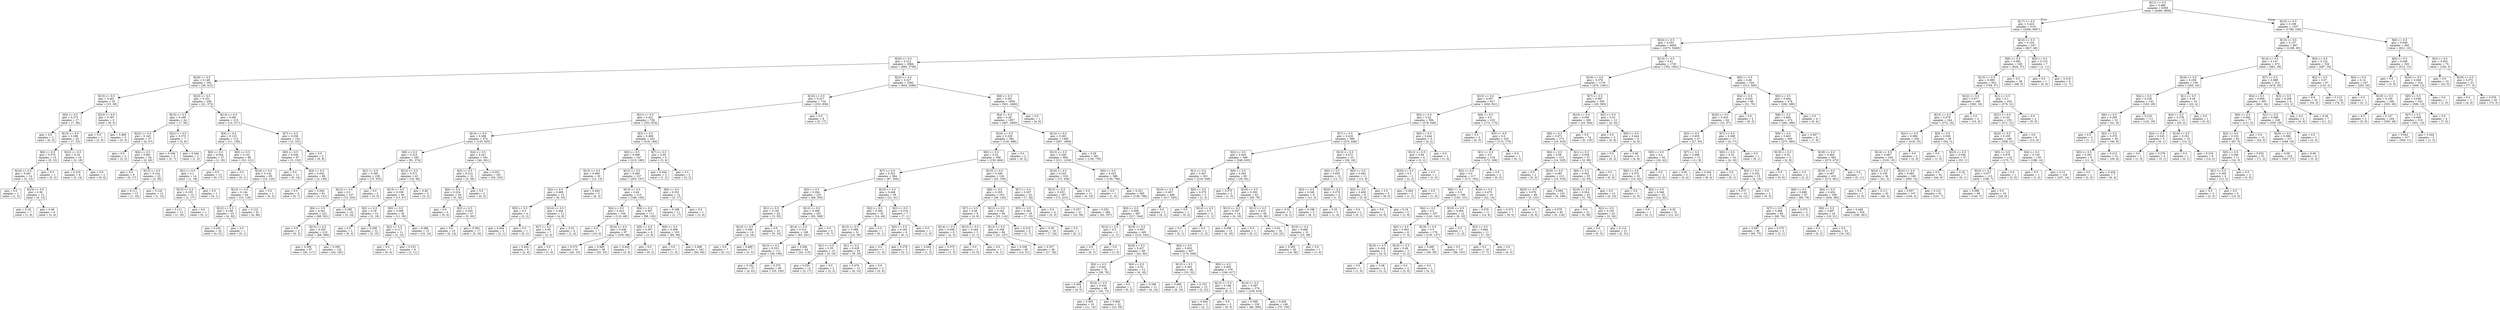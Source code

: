 digraph Tree {
node [shape=box] ;
0 [label="X[11] <= 0.5\ngini = 0.489\nsamples = 6358\nvalue = [4289, 5806]"] ;
1 [label="X[17] <= 0.5\ngini = 0.424\nsamples = 5151\nvalue = [2500, 5697]"] ;
0 -> 1 [labeldistance=2.5, labelangle=45, headlabel="True"] ;
2 [label="X[24] <= 0.5\ngini = 0.353\nsamples = 4604\nvalue = [1673, 5649]"] ;
1 -> 2 ;
3 [label="X[20] <= 0.5\ngini = 0.312\nsamples = 2884\nvalue = [890, 3708]"] ;
2 -> 3 ;
4 [label="X[18] <= 0.5\ngini = 0.148\nsamples = 292\nvalue = [36, 412]"] ;
3 -> 4 ;
5 [label="X[15] <= 0.5\ngini = 0.401\nsamples = 33\nvalue = [15, 39]"] ;
4 -> 5 ;
6 [label="X[0] <= 0.5\ngini = 0.273\nsamples = 27\nvalue = [7, 36]"] ;
5 -> 6 ;
7 [label="gini = 0.0\nsamples = 2\nvalue = [0, 3]"] ;
6 -> 7 ;
8 [label="X[13] <= 0.5\ngini = 0.289\nsamples = 25\nvalue = [7, 33]"] ;
6 -> 8 ;
9 [label="X[6] <= 0.5\ngini = 0.375\nsamples = 15\nvalue = [5, 15]"] ;
8 -> 9 ;
10 [label="X[14] <= 0.5\ngini = 0.401\nsamples = 14\nvalue = [5, 13]"] ;
9 -> 10 ;
11 [label="gini = 0.0\nsamples = 1\nvalue = [1, 0]"] ;
10 -> 11 ;
12 [label="X[23] <= 0.5\ngini = 0.36\nsamples = 13\nvalue = [4, 13]"] ;
10 -> 12 ;
13 [label="gini = 0.18\nsamples = 7\nvalue = [1, 9]"] ;
12 -> 13 ;
14 [label="gini = 0.49\nsamples = 6\nvalue = [3, 4]"] ;
12 -> 14 ;
15 [label="gini = 0.0\nsamples = 1\nvalue = [0, 2]"] ;
9 -> 15 ;
16 [label="X[22] <= 0.5\ngini = 0.18\nsamples = 10\nvalue = [2, 18]"] ;
8 -> 16 ;
17 [label="gini = 0.219\nsamples = 8\nvalue = [2, 14]"] ;
16 -> 17 ;
18 [label="gini = 0.0\nsamples = 2\nvalue = [0, 4]"] ;
16 -> 18 ;
19 [label="X[23] <= 0.5\ngini = 0.397\nsamples = 6\nvalue = [8, 3]"] ;
5 -> 19 ;
20 [label="gini = 0.0\nsamples = 1\nvalue = [3, 0]"] ;
19 -> 20 ;
21 [label="gini = 0.469\nsamples = 5\nvalue = [5, 3]"] ;
19 -> 21 ;
22 [label="X[23] <= 0.5\ngini = 0.101\nsamples = 259\nvalue = [21, 373]"] ;
4 -> 22 ;
23 [label="X[15] <= 0.5\ngini = 0.198\nsamples = 44\nvalue = [7, 56]"] ;
22 -> 23 ;
24 [label="X[22] <= 0.5\ngini = 0.145\nsamples = 37\nvalue = [4, 47]"] ;
23 -> 24 ;
25 [label="gini = 0.5\nsamples = 3\nvalue = [2, 2]"] ;
24 -> 25 ;
26 [label="X[4] <= 0.5\ngini = 0.081\nsamples = 34\nvalue = [2, 45]"] ;
24 -> 26 ;
27 [label="gini = 0.0\nsamples = 9\nvalue = [0, 17]"] ;
26 -> 27 ;
28 [label="X[13] <= 0.5\ngini = 0.124\nsamples = 25\nvalue = [2, 28]"] ;
26 -> 28 ;
29 [label="gini = 0.111\nsamples = 13\nvalue = [1, 16]"] ;
28 -> 29 ;
30 [label="gini = 0.142\nsamples = 12\nvalue = [1, 12]"] ;
28 -> 30 ;
31 [label="X[21] <= 0.5\ngini = 0.375\nsamples = 7\nvalue = [3, 9]"] ;
23 -> 31 ;
32 [label="gini = 0.346\nsamples = 5\nvalue = [2, 7]"] ;
31 -> 32 ;
33 [label="gini = 0.444\nsamples = 2\nvalue = [1, 2]"] ;
31 -> 33 ;
34 [label="X[14] <= 0.5\ngini = 0.081\nsamples = 215\nvalue = [14, 317]"] ;
22 -> 34 ;
35 [label="X[4] <= 0.5\ngini = 0.123\nsamples = 113\nvalue = [11, 156]"] ;
34 -> 35 ;
36 [label="X[0] <= 0.5\ngini = 0.054\nsamples = 27\nvalue = [1, 35]"] ;
35 -> 36 ;
37 [label="X[1] <= 0.5\ngini = 0.1\nsamples = 14\nvalue = [1, 18]"] ;
36 -> 37 ;
38 [label="X[15] <= 0.5\ngini = 0.105\nsamples = 13\nvalue = [1, 17]"] ;
37 -> 38 ;
39 [label="gini = 0.111\nsamples = 12\nvalue = [1, 16]"] ;
38 -> 39 ;
40 [label="gini = 0.0\nsamples = 1\nvalue = [0, 1]"] ;
38 -> 40 ;
41 [label="gini = 0.0\nsamples = 1\nvalue = [0, 1]"] ;
37 -> 41 ;
42 [label="gini = 0.0\nsamples = 13\nvalue = [0, 17]"] ;
36 -> 42 ;
43 [label="X[0] <= 0.5\ngini = 0.141\nsamples = 86\nvalue = [10, 121]"] ;
35 -> 43 ;
44 [label="gini = 0.0\nsamples = 1\nvalue = [0, 1]"] ;
43 -> 44 ;
45 [label="X[16] <= 0.5\ngini = 0.142\nsamples = 85\nvalue = [10, 120]"] ;
43 -> 45 ;
46 [label="X[13] <= 0.5\ngini = 0.144\nsamples = 84\nvalue = [10, 118]"] ;
45 -> 46 ;
47 [label="X[12] <= 0.5\ngini = 0.198\nsamples = 23\nvalue = [4, 32]"] ;
46 -> 47 ;
48 [label="gini = 0.202\nsamples = 22\nvalue = [4, 31]"] ;
47 -> 48 ;
49 [label="gini = 0.0\nsamples = 1\nvalue = [0, 1]"] ;
47 -> 49 ;
50 [label="gini = 0.122\nsamples = 61\nvalue = [6, 86]"] ;
46 -> 50 ;
51 [label="gini = 0.0\nsamples = 1\nvalue = [0, 2]"] ;
45 -> 51 ;
52 [label="X[7] <= 0.5\ngini = 0.036\nsamples = 102\nvalue = [3, 161]"] ;
34 -> 52 ;
53 [label="X[0] <= 0.5\ngini = 0.038\nsamples = 97\nvalue = [3, 152]"] ;
52 -> 53 ;
54 [label="gini = 0.0\nsamples = 11\nvalue = [0, 14]"] ;
53 -> 54 ;
55 [label="X[4] <= 0.5\ngini = 0.042\nsamples = 86\nvalue = [3, 138]"] ;
53 -> 55 ;
56 [label="gini = 0.0\nsamples = 5\nvalue = [0, 7]"] ;
55 -> 56 ;
57 [label="gini = 0.044\nsamples = 81\nvalue = [3, 131]"] ;
55 -> 57 ;
58 [label="gini = 0.0\nsamples = 5\nvalue = [0, 9]"] ;
52 -> 58 ;
59 [label="X[23] <= 0.5\ngini = 0.327\nsamples = 2592\nvalue = [854, 3296]"] ;
3 -> 59 ;
60 [label="X[16] <= 0.5\ngini = 0.417\nsamples = 734\nvalue = [353, 836]"] ;
59 -> 60 ;
61 [label="X[21] <= 0.5\ngini = 0.421\nsamples = 726\nvalue = [353, 819]"] ;
60 -> 61 ;
62 [label="X[14] <= 0.5\ngini = 0.289\nsamples = 474\nvalue = [135, 635]"] ;
61 -> 62 ;
63 [label="X[6] <= 0.5\ngini = 0.315\nsamples = 282\nvalue = [91, 374]"] ;
62 -> 63 ;
64 [label="X[1] <= 0.5\ngini = 0.305\nsamples = 239\nvalue = [75, 325]"] ;
63 -> 64 ;
65 [label="X[12] <= 0.5\ngini = 0.3\nsamples = 237\nvalue = [73, 325]"] ;
64 -> 65 ;
66 [label="X[4] <= 0.5\ngini = 0.301\nsamples = 221\nvalue = [68, 301]"] ;
65 -> 66 ;
67 [label="gini = 0.0\nsamples = 2\nvalue = [0, 3]"] ;
66 -> 67 ;
68 [label="X[13] <= 0.5\ngini = 0.303\nsamples = 219\nvalue = [68, 298]"] ;
66 -> 68 ;
69 [label="gini = 0.298\nsamples = 87\nvalue = [26, 117]"] ;
68 -> 69 ;
70 [label="gini = 0.306\nsamples = 132\nvalue = [42, 181]"] ;
68 -> 70 ;
71 [label="gini = 0.285\nsamples = 16\nvalue = [5, 24]"] ;
65 -> 71 ;
72 [label="gini = 0.0\nsamples = 2\nvalue = [2, 0]"] ;
64 -> 72 ;
73 [label="X[12] <= 0.5\ngini = 0.371\nsamples = 43\nvalue = [16, 49]"] ;
63 -> 73 ;
74 [label="X[13] <= 0.5\ngini = 0.339\nsamples = 40\nvalue = [13, 47]"] ;
73 -> 74 ;
75 [label="X[2] <= 0.5\ngini = 0.18\nsamples = 14\nvalue = [2, 18]"] ;
74 -> 75 ;
76 [label="gini = 0.0\nsamples = 2\nvalue = [0, 3]"] ;
75 -> 76 ;
77 [label="gini = 0.208\nsamples = 12\nvalue = [2, 15]"] ;
75 -> 77 ;
78 [label="X[0] <= 0.5\ngini = 0.399\nsamples = 26\nvalue = [11, 29]"] ;
74 -> 78 ;
79 [label="X[2] <= 0.5\ngini = 0.117\nsamples = 11\nvalue = [1, 15]"] ;
78 -> 79 ;
80 [label="gini = 0.0\nsamples = 3\nvalue = [0, 4]"] ;
79 -> 80 ;
81 [label="gini = 0.153\nsamples = 8\nvalue = [1, 11]"] ;
79 -> 81 ;
82 [label="gini = 0.486\nsamples = 15\nvalue = [10, 14]"] ;
78 -> 82 ;
83 [label="gini = 0.48\nsamples = 3\nvalue = [3, 2]"] ;
73 -> 83 ;
84 [label="X[4] <= 0.5\ngini = 0.247\nsamples = 192\nvalue = [44, 261]"] ;
62 -> 84 ;
85 [label="X[3] <= 0.5\ngini = 0.214\nsamples = 31\nvalue = [5, 36]"] ;
84 -> 85 ;
86 [label="X[6] <= 0.5\ngini = 0.224\nsamples = 29\nvalue = [5, 34]"] ;
85 -> 86 ;
87 [label="gini = 0.0\nsamples = 2\nvalue = [0, 4]"] ;
86 -> 87 ;
88 [label="X[2] <= 0.5\ngini = 0.245\nsamples = 27\nvalue = [5, 30]"] ;
86 -> 88 ;
89 [label="gini = 0.0\nsamples = 10\nvalue = [0, 14]"] ;
88 -> 89 ;
90 [label="gini = 0.363\nsamples = 17\nvalue = [5, 16]"] ;
88 -> 90 ;
91 [label="gini = 0.0\nsamples = 2\nvalue = [0, 2]"] ;
85 -> 91 ;
92 [label="gini = 0.252\nsamples = 161\nvalue = [39, 225]"] ;
84 -> 92 ;
93 [label="X[3] <= 0.5\ngini = 0.496\nsamples = 252\nvalue = [218, 184]"] ;
61 -> 93 ;
94 [label="X[0] <= 0.5\ngini = 0.496\nsamples = 247\nvalue = [215, 180]"] ;
93 -> 94 ;
95 [label="X[15] <= 0.5\ngini = 0.499\nsamples = 20\nvalue = [12, 13]"] ;
94 -> 95 ;
96 [label="X[2] <= 0.5\ngini = 0.469\nsamples = 15\nvalue = [6, 10]"] ;
95 -> 96 ;
97 [label="X[5] <= 0.5\ngini = 0.5\nsamples = 4\nvalue = [2, 2]"] ;
96 -> 97 ;
98 [label="gini = 0.444\nsamples = 3\nvalue = [2, 1]"] ;
97 -> 98 ;
99 [label="gini = 0.0\nsamples = 1\nvalue = [0, 1]"] ;
97 -> 99 ;
100 [label="X[14] <= 0.5\ngini = 0.444\nsamples = 11\nvalue = [4, 8]"] ;
96 -> 100 ;
101 [label="X[7] <= 0.5\ngini = 0.49\nsamples = 7\nvalue = [3, 4]"] ;
100 -> 101 ;
102 [label="gini = 0.444\nsamples = 6\nvalue = [2, 4]"] ;
101 -> 102 ;
103 [label="gini = 0.0\nsamples = 1\nvalue = [1, 0]"] ;
101 -> 103 ;
104 [label="gini = 0.32\nsamples = 4\nvalue = [1, 4]"] ;
100 -> 104 ;
105 [label="gini = 0.444\nsamples = 5\nvalue = [6, 3]"] ;
95 -> 105 ;
106 [label="X[12] <= 0.5\ngini = 0.495\nsamples = 227\nvalue = [203, 167]"] ;
94 -> 106 ;
107 [label="X[13] <= 0.5\ngini = 0.49\nsamples = 215\nvalue = [198, 150]"] ;
106 -> 107 ;
108 [label="X[4] <= 0.5\ngini = 0.423\nsamples = 104\nvalue = [110, 48]"] ;
107 -> 108 ;
109 [label="gini = 0.0\nsamples = 7\nvalue = [10, 0]"] ;
108 -> 109 ;
110 [label="X[14] <= 0.5\ngini = 0.438\nsamples = 97\nvalue = [100, 48]"] ;
108 -> 110 ;
111 [label="gini = 0.375\nsamples = 41\nvalue = [45, 15]"] ;
110 -> 111 ;
112 [label="gini = 0.469\nsamples = 56\nvalue = [55, 33]"] ;
110 -> 112 ;
113 [label="X[4] <= 0.5\ngini = 0.497\nsamples = 111\nvalue = [88, 102]"] ;
107 -> 113 ;
114 [label="X[5] <= 0.5\ngini = 0.397\nsamples = 8\nvalue = [3, 8]"] ;
113 -> 114 ;
115 [label="gini = 0.444\nsamples = 7\nvalue = [3, 6]"] ;
114 -> 115 ;
116 [label="gini = 0.0\nsamples = 1\nvalue = [0, 2]"] ;
114 -> 116 ;
117 [label="X[9] <= 0.5\ngini = 0.499\nsamples = 103\nvalue = [85, 94]"] ;
113 -> 117 ;
118 [label="gini = 0.0\nsamples = 1\nvalue = [1, 0]"] ;
117 -> 118 ;
119 [label="gini = 0.498\nsamples = 102\nvalue = [84, 94]"] ;
117 -> 119 ;
120 [label="X[6] <= 0.5\ngini = 0.351\nsamples = 12\nvalue = [5, 17]"] ;
106 -> 120 ;
121 [label="gini = 0.188\nsamples = 11\nvalue = [2, 17]"] ;
120 -> 121 ;
122 [label="gini = 0.0\nsamples = 1\nvalue = [3, 0]"] ;
120 -> 122 ;
123 [label="X[7] <= 0.5\ngini = 0.49\nsamples = 5\nvalue = [3, 4]"] ;
93 -> 123 ;
124 [label="gini = 0.444\nsamples = 3\nvalue = [1, 2]"] ;
123 -> 124 ;
125 [label="gini = 0.5\nsamples = 2\nvalue = [2, 2]"] ;
123 -> 125 ;
126 [label="gini = 0.0\nsamples = 8\nvalue = [0, 17]"] ;
60 -> 126 ;
127 [label="X[8] <= 0.5\ngini = 0.281\nsamples = 1858\nvalue = [501, 2460]"] ;
59 -> 127 ;
128 [label="X[4] <= 0.5\ngini = 0.28\nsamples = 1857\nvalue = [497, 2460]"] ;
127 -> 128 ;
129 [label="X[16] <= 0.5\ngini = 0.329\nsamples = 392\nvalue = [130, 496]"] ;
128 -> 129 ;
130 [label="X[0] <= 0.5\ngini = 0.33\nsamples = 390\nvalue = [130, 494]"] ;
129 -> 130 ;
131 [label="X[7] <= 0.5\ngini = 0.322\nsamples = 264\nvalue = [87, 344]"] ;
130 -> 131 ;
132 [label="X[2] <= 0.5\ngini = 0.294\nsamples = 225\nvalue = [66, 303]"] ;
131 -> 132 ;
133 [label="X[1] <= 0.5\ngini = 0.145\nsamples = 24\nvalue = [3, 35]"] ;
132 -> 133 ;
134 [label="X[14] <= 0.5\ngini = 0.266\nsamples = 14\nvalue = [3, 16]"] ;
133 -> 134 ;
135 [label="gini = 0.0\nsamples = 7\nvalue = [0, 11]"] ;
134 -> 135 ;
136 [label="gini = 0.469\nsamples = 7\nvalue = [3, 5]"] ;
134 -> 136 ;
137 [label="gini = 0.0\nsamples = 10\nvalue = [0, 19]"] ;
133 -> 137 ;
138 [label="X[12] <= 0.5\ngini = 0.308\nsamples = 201\nvalue = [63, 268]"] ;
132 -> 138 ;
139 [label="X[14] <= 0.5\ngini = 0.313\nsamples = 196\nvalue = [63, 261]"] ;
138 -> 139 ;
140 [label="X[13] <= 0.5\ngini = 0.333\nsamples = 112\nvalue = [39, 146]"] ;
139 -> 140 ;
141 [label="gini = 0.162\nsamples = 27\nvalue = [4, 41]"] ;
140 -> 141 ;
142 [label="gini = 0.375\nsamples = 85\nvalue = [35, 105]"] ;
140 -> 142 ;
143 [label="gini = 0.286\nsamples = 84\nvalue = [24, 115]"] ;
139 -> 143 ;
144 [label="gini = 0.0\nsamples = 5\nvalue = [0, 7]"] ;
138 -> 144 ;
145 [label="X[15] <= 0.5\ngini = 0.448\nsamples = 39\nvalue = [21, 41]"] ;
131 -> 145 ;
146 [label="X[2] <= 0.5\ngini = 0.384\nsamples = 32\nvalue = [14, 40]"] ;
145 -> 146 ;
147 [label="X[13] <= 0.5\ngini = 0.389\nsamples = 31\nvalue = [14, 39]"] ;
146 -> 147 ;
148 [label="X[1] <= 0.5\ngini = 0.33\nsamples = 15\nvalue = [5, 19]"] ;
147 -> 148 ;
149 [label="gini = 0.255\nsamples = 13\nvalue = [3, 17]"] ;
148 -> 149 ;
150 [label="gini = 0.5\nsamples = 2\nvalue = [2, 2]"] ;
148 -> 150 ;
151 [label="X[1] <= 0.5\ngini = 0.428\nsamples = 16\nvalue = [9, 20]"] ;
147 -> 151 ;
152 [label="gini = 0.476\nsamples = 13\nvalue = [9, 14]"] ;
151 -> 152 ;
153 [label="gini = 0.0\nsamples = 3\nvalue = [0, 6]"] ;
151 -> 153 ;
154 [label="gini = 0.0\nsamples = 1\nvalue = [0, 1]"] ;
146 -> 154 ;
155 [label="X[2] <= 0.5\ngini = 0.219\nsamples = 7\nvalue = [7, 1]"] ;
145 -> 155 ;
156 [label="X[3] <= 0.5\ngini = 0.245\nsamples = 6\nvalue = [6, 1]"] ;
155 -> 156 ;
157 [label="gini = 0.0\nsamples = 1\nvalue = [1, 0]"] ;
156 -> 157 ;
158 [label="gini = 0.278\nsamples = 5\nvalue = [5, 1]"] ;
156 -> 158 ;
159 [label="gini = 0.0\nsamples = 1\nvalue = [1, 0]"] ;
155 -> 159 ;
160 [label="X[15] <= 0.5\ngini = 0.346\nsamples = 126\nvalue = [43, 150]"] ;
130 -> 160 ;
161 [label="X[6] <= 0.5\ngini = 0.355\nsamples = 103\nvalue = [36, 120]"] ;
160 -> 161 ;
162 [label="X[7] <= 0.5\ngini = 0.48\nsamples = 9\nvalue = [4, 6]"] ;
161 -> 162 ;
163 [label="X[14] <= 0.5\ngini = 0.408\nsamples = 6\nvalue = [2, 5]"] ;
162 -> 163 ;
164 [label="gini = 0.444\nsamples = 3\nvalue = [1, 2]"] ;
163 -> 164 ;
165 [label="gini = 0.375\nsamples = 3\nvalue = [1, 3]"] ;
163 -> 165 ;
166 [label="X[13] <= 0.5\ngini = 0.444\nsamples = 3\nvalue = [2, 1]"] ;
162 -> 166 ;
167 [label="gini = 0.0\nsamples = 2\nvalue = [2, 0]"] ;
166 -> 167 ;
168 [label="gini = 0.0\nsamples = 1\nvalue = [0, 1]"] ;
166 -> 168 ;
169 [label="X[12] <= 0.5\ngini = 0.342\nsamples = 94\nvalue = [32, 114]"] ;
161 -> 169 ;
170 [label="X[13] <= 0.5\ngini = 0.348\nsamples = 88\nvalue = [31, 107]"] ;
169 -> 170 ;
171 [label="gini = 0.338\nsamples = 40\nvalue = [14, 51]"] ;
170 -> 171 ;
172 [label="gini = 0.357\nsamples = 48\nvalue = [17, 56]"] ;
170 -> 172 ;
173 [label="gini = 0.219\nsamples = 6\nvalue = [1, 7]"] ;
169 -> 173 ;
174 [label="X[7] <= 0.5\ngini = 0.307\nsamples = 23\nvalue = [7, 30]"] ;
160 -> 174 ;
175 [label="X[5] <= 0.5\ngini = 0.342\nsamples = 19\nvalue = [7, 25]"] ;
174 -> 175 ;
176 [label="gini = 0.35\nsamples = 18\nvalue = [7, 24]"] ;
175 -> 176 ;
177 [label="gini = 0.0\nsamples = 1\nvalue = [0, 1]"] ;
175 -> 177 ;
178 [label="gini = 0.0\nsamples = 4\nvalue = [0, 5]"] ;
174 -> 178 ;
179 [label="gini = 0.0\nsamples = 2\nvalue = [0, 2]"] ;
129 -> 179 ;
180 [label="X[14] <= 0.5\ngini = 0.265\nsamples = 1465\nvalue = [367, 1964]"] ;
128 -> 180 ;
181 [label="X[13] <= 0.5\ngini = 0.249\nsamples = 904\nvalue = [211, 1234]"] ;
180 -> 181 ;
182 [label="X[16] <= 0.5\ngini = 0.243\nsamples = 318\nvalue = [72, 436]"] ;
181 -> 182 ;
183 [label="X[15] <= 0.5\ngini = 0.253\nsamples = 307\nvalue = [72, 413]"] ;
182 -> 183 ;
184 [label="gini = 0.257\nsamples = 41\nvalue = [10, 56]"] ;
183 -> 184 ;
185 [label="gini = 0.252\nsamples = 266\nvalue = [62, 357]"] ;
183 -> 185 ;
186 [label="gini = 0.0\nsamples = 11\nvalue = [0, 23]"] ;
182 -> 186 ;
187 [label="X[0] <= 0.5\ngini = 0.253\nsamples = 586\nvalue = [139, 798]"] ;
181 -> 187 ;
188 [label="gini = 0.0\nsamples = 1\nvalue = [1, 0]"] ;
187 -> 188 ;
189 [label="gini = 0.251\nsamples = 585\nvalue = [138, 798]"] ;
187 -> 189 ;
190 [label="gini = 0.29\nsamples = 561\nvalue = [156, 730]"] ;
180 -> 190 ;
191 [label="gini = 0.0\nsamples = 1\nvalue = [4, 0]"] ;
127 -> 191 ;
192 [label="X[13] <= 0.5\ngini = 0.41\nsamples = 1720\nvalue = [783, 1941]"] ;
2 -> 192 ;
193 [label="X[16] <= 0.5\ngini = 0.379\nsamples = 1176\nvalue = [470, 1381]"] ;
192 -> 193 ;
194 [label="X[15] <= 0.5\ngini = 0.457\nsamples = 817\nvalue = [450, 821]"] ;
193 -> 194 ;
195 [label="X[5] <= 0.5\ngini = 0.42\nsamples = 594\nvalue = [278, 648]"] ;
194 -> 195 ;
196 [label="X[7] <= 0.5\ngini = 0.418\nsamples = 589\nvalue = [274, 646]"] ;
195 -> 196 ;
197 [label="X[2] <= 0.5\ngini = 0.405\nsamples = 566\nvalue = [248, 630]"] ;
196 -> 197 ;
198 [label="X[1] <= 0.5\ngini = 0.407\nsamples = 501\nvalue = [218, 548]"] ;
197 -> 198 ;
199 [label="X[10] <= 0.5\ngini = 0.407\nsamples = 498\nvalue = [217, 545]"] ;
198 -> 199 ;
200 [label="X[0] <= 0.5\ngini = 0.408\nsamples = 497\nvalue = [217, 544]"] ;
199 -> 200 ;
201 [label="X[12] <= 0.5\ngini = 0.5\nsamples = 2\nvalue = [1, 1]"] ;
200 -> 201 ;
202 [label="gini = 0.0\nsamples = 1\nvalue = [0, 1]"] ;
201 -> 202 ;
203 [label="gini = 0.0\nsamples = 1\nvalue = [1, 0]"] ;
201 -> 203 ;
204 [label="X[19] <= 0.5\ngini = 0.407\nsamples = 495\nvalue = [216, 543]"] ;
200 -> 204 ;
205 [label="X[18] <= 0.5\ngini = 0.427\nsamples = 88\nvalue = [42, 94]"] ;
204 -> 205 ;
206 [label="X[4] <= 0.5\ngini = 0.441\nsamples = 76\nvalue = [38, 78]"] ;
205 -> 206 ;
207 [label="gini = 0.494\nsamples = 8\nvalue = [4, 5]"] ;
206 -> 207 ;
208 [label="X[14] <= 0.5\ngini = 0.434\nsamples = 68\nvalue = [34, 73]"] ;
206 -> 208 ;
209 [label="gini = 0.493\nsamples = 16\nvalue = [11, 14]"] ;
208 -> 209 ;
210 [label="gini = 0.404\nsamples = 52\nvalue = [23, 59]"] ;
208 -> 210 ;
211 [label="X[4] <= 0.5\ngini = 0.32\nsamples = 12\nvalue = [4, 16]"] ;
205 -> 211 ;
212 [label="gini = 0.0\nsamples = 1\nvalue = [0, 2]"] ;
211 -> 212 ;
213 [label="gini = 0.346\nsamples = 11\nvalue = [4, 14]"] ;
211 -> 213 ;
214 [label="X[4] <= 0.5\ngini = 0.403\nsamples = 407\nvalue = [174, 449]"] ;
204 -> 214 ;
215 [label="X[12] <= 0.5\ngini = 0.363\nsamples = 28\nvalue = [10, 32]"] ;
214 -> 215 ;
216 [label="gini = 0.494\nsamples = 13\nvalue = [8, 10]"] ;
215 -> 216 ;
217 [label="gini = 0.153\nsamples = 15\nvalue = [2, 22]"] ;
215 -> 217 ;
218 [label="X[9] <= 0.5\ngini = 0.405\nsamples = 379\nvalue = [164, 417]"] ;
214 -> 218 ;
219 [label="X[12] <= 0.5\ngini = 0.198\nsamples = 5\nvalue = [8, 1]"] ;
218 -> 219 ;
220 [label="gini = 0.444\nsamples = 2\nvalue = [2, 1]"] ;
219 -> 220 ;
221 [label="gini = 0.0\nsamples = 3\nvalue = [6, 0]"] ;
219 -> 221 ;
222 [label="X[14] <= 0.5\ngini = 0.397\nsamples = 374\nvalue = [156, 416]"] ;
218 -> 222 ;
223 [label="gini = 0.369\nsamples = 228\nvalue = [86, 266]"] ;
222 -> 223 ;
224 [label="gini = 0.434\nsamples = 146\nvalue = [70, 150]"] ;
222 -> 224 ;
225 [label="gini = 0.0\nsamples = 1\nvalue = [0, 1]"] ;
199 -> 225 ;
226 [label="X[6] <= 0.5\ngini = 0.375\nsamples = 3\nvalue = [1, 3]"] ;
198 -> 226 ;
227 [label="gini = 0.0\nsamples = 1\nvalue = [0, 2]"] ;
226 -> 227 ;
228 [label="X[14] <= 0.5\ngini = 0.5\nsamples = 2\nvalue = [1, 1]"] ;
226 -> 228 ;
229 [label="gini = 0.0\nsamples = 1\nvalue = [0, 1]"] ;
228 -> 229 ;
230 [label="gini = 0.0\nsamples = 1\nvalue = [1, 0]"] ;
228 -> 230 ;
231 [label="X[6] <= 0.5\ngini = 0.392\nsamples = 65\nvalue = [30, 82]"] ;
197 -> 231 ;
232 [label="gini = 0.375\nsamples = 2\nvalue = [1, 3]"] ;
231 -> 232 ;
233 [label="X[19] <= 0.5\ngini = 0.393\nsamples = 63\nvalue = [29, 79]"] ;
231 -> 233 ;
234 [label="X[12] <= 0.5\ngini = 0.287\nsamples = 14\nvalue = [4, 19]"] ;
233 -> 234 ;
235 [label="gini = 0.298\nsamples = 13\nvalue = [4, 18]"] ;
234 -> 235 ;
236 [label="gini = 0.0\nsamples = 1\nvalue = [0, 1]"] ;
234 -> 236 ;
237 [label="X[12] <= 0.5\ngini = 0.415\nsamples = 49\nvalue = [25, 60]"] ;
233 -> 237 ;
238 [label="gini = 0.43\nsamples = 18\nvalue = [10, 22]"] ;
237 -> 238 ;
239 [label="X[10] <= 0.5\ngini = 0.406\nsamples = 31\nvalue = [15, 38]"] ;
237 -> 239 ;
240 [label="gini = 0.393\nsamples = 30\nvalue = [14, 38]"] ;
239 -> 240 ;
241 [label="gini = 0.0\nsamples = 1\nvalue = [1, 0]"] ;
239 -> 241 ;
242 [label="X[12] <= 0.5\ngini = 0.472\nsamples = 23\nvalue = [26, 16]"] ;
196 -> 242 ;
243 [label="X[0] <= 0.5\ngini = 0.455\nsamples = 12\nvalue = [13, 7]"] ;
242 -> 243 ;
244 [label="X[3] <= 0.5\ngini = 0.245\nsamples = 8\nvalue = [12, 2]"] ;
243 -> 244 ;
245 [label="gini = 0.32\nsamples = 3\nvalue = [4, 1]"] ;
244 -> 245 ;
246 [label="gini = 0.198\nsamples = 5\nvalue = [8, 1]"] ;
244 -> 246 ;
247 [label="X[20] <= 0.5\ngini = 0.278\nsamples = 4\nvalue = [1, 5]"] ;
243 -> 247 ;
248 [label="gini = 0.32\nsamples = 3\nvalue = [1, 4]"] ;
247 -> 248 ;
249 [label="gini = 0.0\nsamples = 1\nvalue = [0, 1]"] ;
247 -> 249 ;
250 [label="X[0] <= 0.5\ngini = 0.483\nsamples = 11\nvalue = [13, 9]"] ;
242 -> 250 ;
251 [label="X[3] <= 0.5\ngini = 0.459\nsamples = 6\nvalue = [5, 9]"] ;
250 -> 251 ;
252 [label="gini = 0.0\nsamples = 1\nvalue = [4, 0]"] ;
251 -> 252 ;
253 [label="gini = 0.18\nsamples = 5\nvalue = [1, 9]"] ;
251 -> 253 ;
254 [label="gini = 0.0\nsamples = 5\nvalue = [8, 0]"] ;
250 -> 254 ;
255 [label="X[0] <= 0.5\ngini = 0.444\nsamples = 5\nvalue = [4, 2]"] ;
195 -> 255 ;
256 [label="X[12] <= 0.5\ngini = 0.48\nsamples = 4\nvalue = [3, 2]"] ;
255 -> 256 ;
257 [label="X[20] <= 0.5\ngini = 0.5\nsamples = 3\nvalue = [2, 2]"] ;
256 -> 257 ;
258 [label="gini = 0.444\nsamples = 2\nvalue = [1, 2]"] ;
257 -> 258 ;
259 [label="gini = 0.0\nsamples = 1\nvalue = [1, 0]"] ;
257 -> 259 ;
260 [label="gini = 0.0\nsamples = 1\nvalue = [1, 0]"] ;
256 -> 260 ;
261 [label="gini = 0.0\nsamples = 1\nvalue = [1, 0]"] ;
255 -> 261 ;
262 [label="X[9] <= 0.5\ngini = 0.5\nsamples = 223\nvalue = [172, 173]"] ;
194 -> 262 ;
263 [label="gini = 0.0\nsamples = 3\nvalue = [0, 3]"] ;
262 -> 263 ;
264 [label="X[5] <= 0.5\ngini = 0.5\nsamples = 220\nvalue = [172, 170]"] ;
262 -> 264 ;
265 [label="X[1] <= 0.5\ngini = 0.5\nsamples = 219\nvalue = [172, 169]"] ;
264 -> 265 ;
266 [label="X[2] <= 0.5\ngini = 0.5\nsamples = 217\nvalue = [172, 165]"] ;
265 -> 266 ;
267 [label="X[6] <= 0.5\ngini = 0.5\nsamples = 199\nvalue = [150, 151]"] ;
266 -> 267 ;
268 [label="X[4] <= 0.5\ngini = 0.5\nsamples = 187\nvalue = [142, 141]"] ;
267 -> 268 ;
269 [label="X[0] <= 0.5\ngini = 0.463\nsamples = 8\nvalue = [7, 4]"] ;
268 -> 269 ;
270 [label="X[19] <= 0.5\ngini = 0.444\nsamples = 5\nvalue = [4, 2]"] ;
269 -> 270 ;
271 [label="gini = 0.0\nsamples = 1\nvalue = [1, 0]"] ;
270 -> 271 ;
272 [label="gini = 0.48\nsamples = 4\nvalue = [3, 2]"] ;
270 -> 272 ;
273 [label="X[19] <= 0.5\ngini = 0.48\nsamples = 3\nvalue = [3, 2]"] ;
269 -> 273 ;
274 [label="gini = 0.0\nsamples = 2\nvalue = [3, 0]"] ;
273 -> 274 ;
275 [label="gini = 0.0\nsamples = 1\nvalue = [0, 2]"] ;
273 -> 275 ;
276 [label="X[19] <= 0.5\ngini = 0.5\nsamples = 179\nvalue = [135, 137]"] ;
268 -> 276 ;
277 [label="gini = 0.499\nsamples = 52\nvalue = [39, 35]"] ;
276 -> 277 ;
278 [label="gini = 0.5\nsamples = 127\nvalue = [96, 102]"] ;
276 -> 278 ;
279 [label="X[19] <= 0.5\ngini = 0.494\nsamples = 12\nvalue = [8, 10]"] ;
267 -> 279 ;
280 [label="gini = 0.0\nsamples = 1\nvalue = [1, 0]"] ;
279 -> 280 ;
281 [label="X[3] <= 0.5\ngini = 0.484\nsamples = 11\nvalue = [7, 10]"] ;
279 -> 281 ;
282 [label="gini = 0.5\nsamples = 10\nvalue = [7, 7]"] ;
281 -> 282 ;
283 [label="gini = 0.0\nsamples = 1\nvalue = [0, 3]"] ;
281 -> 283 ;
284 [label="X[20] <= 0.5\ngini = 0.475\nsamples = 18\nvalue = [22, 14]"] ;
266 -> 284 ;
285 [label="gini = 0.476\nsamples = 11\nvalue = [14, 9]"] ;
284 -> 285 ;
286 [label="gini = 0.473\nsamples = 7\nvalue = [8, 5]"] ;
284 -> 286 ;
287 [label="gini = 0.0\nsamples = 2\nvalue = [0, 4]"] ;
265 -> 287 ;
288 [label="gini = 0.0\nsamples = 1\nvalue = [0, 1]"] ;
264 -> 288 ;
289 [label="X[7] <= 0.5\ngini = 0.067\nsamples = 359\nvalue = [20, 560]"] ;
193 -> 289 ;
290 [label="X[10] <= 0.5\ngini = 0.056\nsamples = 346\nvalue = [16, 544]"] ;
289 -> 290 ;
291 [label="X[6] <= 0.5\ngini = 0.071\nsamples = 272\nvalue = [16, 419]"] ;
290 -> 291 ;
292 [label="X[4] <= 0.5\ngini = 0.08\nsamples = 215\nvalue = [14, 320]"] ;
291 -> 292 ;
293 [label="gini = 0.0\nsamples = 2\nvalue = [0, 2]"] ;
292 -> 293 ;
294 [label="X[19] <= 0.5\ngini = 0.081\nsamples = 213\nvalue = [14, 318]"] ;
292 -> 294 ;
295 [label="X[20] <= 0.5\ngini = 0.076\nsamples = 88\nvalue = [5, 122]"] ;
294 -> 295 ;
296 [label="gini = 0.0\nsamples = 5\nvalue = [0, 6]"] ;
295 -> 296 ;
297 [label="gini = 0.079\nsamples = 83\nvalue = [5, 116]"] ;
295 -> 297 ;
298 [label="gini = 0.084\nsamples = 125\nvalue = [9, 196]"] ;
294 -> 298 ;
299 [label="X[1] <= 0.5\ngini = 0.039\nsamples = 57\nvalue = [2, 99]"] ;
291 -> 299 ;
300 [label="X[0] <= 0.5\ngini = 0.041\nsamples = 55\nvalue = [2, 93]"] ;
299 -> 300 ;
301 [label="X[19] <= 0.5\ngini = 0.054\nsamples = 43\nvalue = [2, 70]"] ;
300 -> 301 ;
302 [label="gini = 0.0\nsamples = 21\nvalue = [0, 36]"] ;
301 -> 302 ;
303 [label="X[2] <= 0.5\ngini = 0.105\nsamples = 22\nvalue = [2, 34]"] ;
301 -> 303 ;
304 [label="gini = 0.0\nsamples = 1\nvalue = [0, 3]"] ;
303 -> 304 ;
305 [label="gini = 0.114\nsamples = 21\nvalue = [2, 31]"] ;
303 -> 305 ;
306 [label="gini = 0.0\nsamples = 12\nvalue = [0, 23]"] ;
300 -> 306 ;
307 [label="gini = 0.0\nsamples = 2\nvalue = [0, 6]"] ;
299 -> 307 ;
308 [label="gini = 0.0\nsamples = 74\nvalue = [0, 125]"] ;
290 -> 308 ;
309 [label="X[3] <= 0.5\ngini = 0.32\nsamples = 13\nvalue = [4, 16]"] ;
289 -> 309 ;
310 [label="gini = 0.0\nsamples = 5\nvalue = [0, 8]"] ;
309 -> 310 ;
311 [label="X[9] <= 0.5\ngini = 0.444\nsamples = 8\nvalue = [4, 8]"] ;
309 -> 311 ;
312 [label="gini = 0.0\nsamples = 2\nvalue = [0, 2]"] ;
311 -> 312 ;
313 [label="gini = 0.48\nsamples = 6\nvalue = [4, 6]"] ;
311 -> 313 ;
314 [label="X[0] <= 0.5\ngini = 0.46\nsamples = 544\nvalue = [313, 560]"] ;
192 -> 314 ;
315 [label="X[4] <= 0.5\ngini = 0.425\nsamples = 66\nvalue = [31, 70]"] ;
314 -> 315 ;
316 [label="X[20] <= 0.5\ngini = 0.433\nsamples = 64\nvalue = [31, 67]"] ;
315 -> 316 ;
317 [label="X[3] <= 0.5\ngini = 0.455\nsamples = 47\nvalue = [27, 50]"] ;
316 -> 317 ;
318 [label="X[5] <= 0.5\ngini = 0.4\nsamples = 34\nvalue = [16, 42]"] ;
317 -> 318 ;
319 [label="X[6] <= 0.5\ngini = 0.375\nsamples = 33\nvalue = [14, 42]"] ;
318 -> 319 ;
320 [label="gini = 0.0\nsamples = 1\nvalue = [2, 0]"] ;
319 -> 320 ;
321 [label="X[2] <= 0.5\ngini = 0.346\nsamples = 32\nvalue = [12, 42]"] ;
319 -> 321 ;
322 [label="gini = 0.0\nsamples = 1\nvalue = [0, 1]"] ;
321 -> 322 ;
323 [label="gini = 0.35\nsamples = 31\nvalue = [12, 41]"] ;
321 -> 323 ;
324 [label="gini = 0.0\nsamples = 1\nvalue = [2, 0]"] ;
318 -> 324 ;
325 [label="X[7] <= 0.5\ngini = 0.488\nsamples = 13\nvalue = [11, 8]"] ;
317 -> 325 ;
326 [label="gini = 0.49\nsamples = 5\nvalue = [3, 4]"] ;
325 -> 326 ;
327 [label="gini = 0.444\nsamples = 8\nvalue = [8, 4]"] ;
325 -> 327 ;
328 [label="X[7] <= 0.5\ngini = 0.308\nsamples = 17\nvalue = [4, 17]"] ;
316 -> 328 ;
329 [label="X[6] <= 0.5\ngini = 0.32\nsamples = 16\nvalue = [4, 16]"] ;
328 -> 329 ;
330 [label="gini = 0.0\nsamples = 1\nvalue = [0, 1]"] ;
329 -> 330 ;
331 [label="X[3] <= 0.5\ngini = 0.332\nsamples = 15\nvalue = [4, 15]"] ;
329 -> 331 ;
332 [label="gini = 0.375\nsamples = 13\nvalue = [4, 12]"] ;
331 -> 332 ;
333 [label="gini = 0.0\nsamples = 2\nvalue = [0, 3]"] ;
331 -> 333 ;
334 [label="gini = 0.0\nsamples = 1\nvalue = [0, 1]"] ;
328 -> 334 ;
335 [label="gini = 0.0\nsamples = 2\nvalue = [0, 3]"] ;
315 -> 335 ;
336 [label="X[5] <= 0.5\ngini = 0.464\nsamples = 478\nvalue = [282, 490]"] ;
314 -> 336 ;
337 [label="X[8] <= 0.5\ngini = 0.465\nsamples = 474\nvalue = [282, 486]"] ;
336 -> 337 ;
338 [label="X[9] <= 0.5\ngini = 0.463\nsamples = 465\nvalue = [275, 480]"] ;
337 -> 338 ;
339 [label="X[19] <= 0.5\ngini = 0.32\nsamples = 3\nvalue = [2, 8]"] ;
338 -> 339 ;
340 [label="gini = 0.0\nsamples = 1\nvalue = [0, 6]"] ;
339 -> 340 ;
341 [label="gini = 0.5\nsamples = 2\nvalue = [2, 2]"] ;
339 -> 341 ;
342 [label="X[18] <= 0.5\ngini = 0.464\nsamples = 462\nvalue = [273, 472]"] ;
338 -> 342 ;
343 [label="X[19] <= 0.5\ngini = 0.467\nsamples = 455\nvalue = [273, 461]"] ;
342 -> 343 ;
344 [label="X[6] <= 0.5\ngini = 0.498\nsamples = 97\nvalue = [69, 79]"] ;
343 -> 344 ;
345 [label="X[7] <= 0.5\ngini = 0.498\nsamples = 94\nvalue = [68, 76]"] ;
344 -> 345 ;
346 [label="gini = 0.497\nsamples = 92\nvalue = [65, 75]"] ;
345 -> 346 ;
347 [label="gini = 0.375\nsamples = 2\nvalue = [3, 1]"] ;
345 -> 347 ;
348 [label="gini = 0.375\nsamples = 3\nvalue = [1, 3]"] ;
344 -> 348 ;
349 [label="X[4] <= 0.5\ngini = 0.454\nsamples = 358\nvalue = [204, 382]"] ;
343 -> 349 ;
350 [label="X[6] <= 0.5\ngini = 0.497\nsamples = 24\nvalue = [18, 21]"] ;
349 -> 350 ;
351 [label="gini = 0.0\nsamples = 1\nvalue = [0, 2]"] ;
350 -> 351 ;
352 [label="gini = 0.5\nsamples = 23\nvalue = [18, 19]"] ;
350 -> 352 ;
353 [label="gini = 0.449\nsamples = 334\nvalue = [186, 361]"] ;
349 -> 353 ;
354 [label="gini = 0.0\nsamples = 7\nvalue = [0, 11]"] ;
342 -> 354 ;
355 [label="gini = 0.497\nsamples = 9\nvalue = [7, 6]"] ;
337 -> 355 ;
356 [label="gini = 0.0\nsamples = 4\nvalue = [0, 4]"] ;
336 -> 356 ;
357 [label="X[16] <= 0.5\ngini = 0.104\nsamples = 547\nvalue = [827, 48]"] ;
1 -> 357 ;
358 [label="X[6] <= 0.5\ngini = 0.082\nsamples = 540\nvalue = [826, 37]"] ;
357 -> 358 ;
359 [label="X[13] <= 0.5\ngini = 0.089\nsamples = 502\nvalue = [758, 37]"] ;
358 -> 359 ;
360 [label="X[22] <= 0.5\ngini = 0.077\nsamples = 248\nvalue = [382, 16]"] ;
359 -> 360 ;
361 [label="X[15] <= 0.5\ngini = 0.079\nsamples = 244\nvalue = [372, 16]"] ;
360 -> 361 ;
362 [label="X[21] <= 0.5\ngini = 0.086\nsamples = 206\nvalue = [318, 15]"] ;
361 -> 362 ;
363 [label="X[14] <= 0.5\ngini = 0.087\nsamples = 204\nvalue = [316, 15]"] ;
362 -> 363 ;
364 [label="X[24] <= 0.5\ngini = 0.105\nsamples = 36\nvalue = [51, 3]"] ;
363 -> 364 ;
365 [label="gini = 0.0\nsamples = 3\nvalue = [3, 0]"] ;
364 -> 365 ;
366 [label="gini = 0.111\nsamples = 33\nvalue = [48, 3]"] ;
364 -> 366 ;
367 [label="X[23] <= 0.5\ngini = 0.083\nsamples = 168\nvalue = [265, 12]"] ;
363 -> 367 ;
368 [label="gini = 0.057\nsamples = 107\nvalue = [164, 5]"] ;
367 -> 368 ;
369 [label="gini = 0.121\nsamples = 61\nvalue = [101, 7]"] ;
367 -> 369 ;
370 [label="gini = 0.0\nsamples = 2\nvalue = [2, 0]"] ;
362 -> 370 ;
371 [label="X[0] <= 0.5\ngini = 0.036\nsamples = 38\nvalue = [54, 1]"] ;
361 -> 371 ;
372 [label="gini = 0.0\nsamples = 1\nvalue = [1, 0]"] ;
371 -> 372 ;
373 [label="X[23] <= 0.5\ngini = 0.036\nsamples = 37\nvalue = [53, 1]"] ;
371 -> 373 ;
374 [label="gini = 0.0\nsamples = 30\nvalue = [44, 0]"] ;
373 -> 374 ;
375 [label="gini = 0.18\nsamples = 7\nvalue = [9, 1]"] ;
373 -> 375 ;
376 [label="gini = 0.0\nsamples = 4\nvalue = [10, 0]"] ;
360 -> 376 ;
377 [label="X[1] <= 0.5\ngini = 0.1\nsamples = 254\nvalue = [376, 21]"] ;
359 -> 377 ;
378 [label="X[21] <= 0.5\ngini = 0.101\nsamples = 252\nvalue = [371, 21]"] ;
377 -> 378 ;
379 [label="X[24] <= 0.5\ngini = 0.105\nsamples = 246\nvalue = [358, 21]"] ;
378 -> 379 ;
380 [label="X[5] <= 0.5\ngini = 0.076\nsamples = 116\nvalue = [170, 7]"] ;
379 -> 380 ;
381 [label="X[22] <= 0.5\ngini = 0.077\nsamples = 115\nvalue = [168, 7]"] ;
380 -> 381 ;
382 [label="gini = 0.088\nsamples = 99\nvalue = [144, 7]"] ;
381 -> 382 ;
383 [label="gini = 0.0\nsamples = 16\nvalue = [24, 0]"] ;
381 -> 383 ;
384 [label="gini = 0.0\nsamples = 1\nvalue = [2, 0]"] ;
380 -> 384 ;
385 [label="X[4] <= 0.5\ngini = 0.129\nsamples = 130\nvalue = [188, 14]"] ;
379 -> 385 ;
386 [label="gini = 0.0\nsamples = 1\nvalue = [1, 0]"] ;
385 -> 386 ;
387 [label="gini = 0.13\nsamples = 129\nvalue = [187, 14]"] ;
385 -> 387 ;
388 [label="gini = 0.0\nsamples = 6\nvalue = [13, 0]"] ;
378 -> 388 ;
389 [label="gini = 0.0\nsamples = 2\nvalue = [5, 0]"] ;
377 -> 389 ;
390 [label="gini = 0.0\nsamples = 38\nvalue = [68, 0]"] ;
358 -> 390 ;
391 [label="X[0] <= 0.5\ngini = 0.153\nsamples = 7\nvalue = [1, 11]"] ;
357 -> 391 ;
392 [label="gini = 0.0\nsamples = 1\nvalue = [0, 4]"] ;
391 -> 392 ;
393 [label="gini = 0.219\nsamples = 6\nvalue = [1, 7]"] ;
391 -> 393 ;
394 [label="X[15] <= 0.5\ngini = 0.108\nsamples = 1207\nvalue = [1789, 109]"] ;
0 -> 394 [labeldistance=2.5, labelangle=-45, headlabel="False"] ;
395 [label="X[13] <= 0.5\ngini = 0.137\nsamples = 807\nvalue = [1168, 93]"] ;
394 -> 395 ;
396 [label="X[14] <= 0.5\ngini = 0.147\nsamples = 473\nvalue = [681, 59]"] ;
395 -> 396 ;
397 [label="X[16] <= 0.5\ngini = 0.239\nsamples = 159\nvalue = [205, 33]"] ;
396 -> 397 ;
398 [label="X[4] <= 0.5\ngini = 0.236\nsamples = 143\nvalue = [183, 29]"] ;
397 -> 398 ;
399 [label="X[6] <= 0.5\ngini = 0.295\nsamples = 32\nvalue = [41, 9]"] ;
398 -> 399 ;
400 [label="gini = 0.5\nsamples = 2\nvalue = [1, 1]"] ;
399 -> 400 ;
401 [label="X[2] <= 0.5\ngini = 0.278\nsamples = 30\nvalue = [40, 8]"] ;
399 -> 401 ;
402 [label="X[0] <= 0.5\ngini = 0.391\nsamples = 8\nvalue = [11, 4]"] ;
401 -> 402 ;
403 [label="gini = 0.0\nsamples = 1\nvalue = [2, 0]"] ;
402 -> 403 ;
404 [label="gini = 0.426\nsamples = 7\nvalue = [9, 4]"] ;
402 -> 404 ;
405 [label="gini = 0.213\nsamples = 22\nvalue = [29, 4]"] ;
401 -> 405 ;
406 [label="gini = 0.216\nsamples = 111\nvalue = [142, 20]"] ;
398 -> 406 ;
407 [label="X[1] <= 0.5\ngini = 0.26\nsamples = 16\nvalue = [22, 4]"] ;
397 -> 407 ;
408 [label="X[4] <= 0.5\ngini = 0.278\nsamples = 15\nvalue = [20, 4]"] ;
407 -> 408 ;
409 [label="X[2] <= 0.5\ngini = 0.245\nsamples = 5\nvalue = [6, 1]"] ;
408 -> 409 ;
410 [label="gini = 0.0\nsamples = 1\nvalue = [1, 0]"] ;
409 -> 410 ;
411 [label="gini = 0.278\nsamples = 4\nvalue = [5, 1]"] ;
409 -> 411 ;
412 [label="X[19] <= 0.5\ngini = 0.291\nsamples = 10\nvalue = [14, 3]"] ;
408 -> 412 ;
413 [label="gini = 0.0\nsamples = 1\nvalue = [0, 1]"] ;
412 -> 413 ;
414 [label="gini = 0.219\nsamples = 9\nvalue = [14, 2]"] ;
412 -> 414 ;
415 [label="gini = 0.0\nsamples = 1\nvalue = [2, 0]"] ;
407 -> 415 ;
416 [label="X[7] <= 0.5\ngini = 0.098\nsamples = 314\nvalue = [476, 26]"] ;
396 -> 416 ;
417 [label="X[4] <= 0.5\ngini = 0.094\nsamples = 305\nvalue = [461, 24]"] ;
416 -> 417 ;
418 [label="X[0] <= 0.5\ngini = 0.082\nsamples = 77\nvalue = [111, 5]"] ;
417 -> 418 ;
419 [label="X[2] <= 0.5\ngini = 0.103\nsamples = 62\nvalue = [87, 5]"] ;
418 -> 419 ;
420 [label="X[5] <= 0.5\ngini = 0.266\nsamples = 11\nvalue = [16, 3]"] ;
419 -> 420 ;
421 [label="X[1] <= 0.5\ngini = 0.305\nsamples = 8\nvalue = [13, 3]"] ;
420 -> 421 ;
422 [label="gini = 0.5\nsamples = 3\nvalue = [3, 3]"] ;
421 -> 422 ;
423 [label="gini = 0.0\nsamples = 5\nvalue = [10, 0]"] ;
421 -> 423 ;
424 [label="gini = 0.0\nsamples = 3\nvalue = [3, 0]"] ;
420 -> 424 ;
425 [label="gini = 0.053\nsamples = 51\nvalue = [71, 2]"] ;
419 -> 425 ;
426 [label="gini = 0.0\nsamples = 15\nvalue = [24, 0]"] ;
418 -> 426 ;
427 [label="X[1] <= 0.5\ngini = 0.098\nsamples = 228\nvalue = [350, 19]"] ;
417 -> 427 ;
428 [label="X[20] <= 0.5\ngini = 0.098\nsamples = 227\nvalue = [348, 19]"] ;
427 -> 428 ;
429 [label="gini = 0.09\nsamples = 223\nvalue = [345, 17]"] ;
428 -> 429 ;
430 [label="gini = 0.48\nsamples = 4\nvalue = [3, 2]"] ;
428 -> 430 ;
431 [label="gini = 0.0\nsamples = 1\nvalue = [2, 0]"] ;
427 -> 431 ;
432 [label="X[3] <= 0.5\ngini = 0.208\nsamples = 9\nvalue = [15, 2]"] ;
416 -> 432 ;
433 [label="gini = 0.0\nsamples = 2\nvalue = [4, 0]"] ;
432 -> 433 ;
434 [label="gini = 0.26\nsamples = 7\nvalue = [11, 2]"] ;
432 -> 434 ;
435 [label="X[4] <= 0.5\ngini = 0.122\nsamples = 334\nvalue = [487, 34]"] ;
395 -> 435 ;
436 [label="X[2] <= 0.5\ngini = 0.07\nsamples = 87\nvalue = [132, 5]"] ;
435 -> 436 ;
437 [label="gini = 0.0\nsamples = 33\nvalue = [54, 0]"] ;
436 -> 437 ;
438 [label="gini = 0.113\nsamples = 54\nvalue = [78, 5]"] ;
436 -> 438 ;
439 [label="X[0] <= 0.5\ngini = 0.14\nsamples = 247\nvalue = [355, 29]"] ;
435 -> 439 ;
440 [label="gini = 0.0\nsamples = 1\nvalue = [0, 1]"] ;
439 -> 440 ;
441 [label="X[19] <= 0.5\ngini = 0.136\nsamples = 246\nvalue = [355, 28]"] ;
439 -> 441 ;
442 [label="gini = 0.0\nsamples = 2\nvalue = [5, 0]"] ;
441 -> 442 ;
443 [label="gini = 0.137\nsamples = 244\nvalue = [350, 28]"] ;
441 -> 443 ;
444 [label="X[6] <= 0.5\ngini = 0.049\nsamples = 400\nvalue = [621, 16]"] ;
394 -> 444 ;
445 [label="X[0] <= 0.5\ngini = 0.048\nsamples = 326\nvalue = [512, 13]"] ;
444 -> 445 ;
446 [label="gini = 0.0\nsamples = 2\nvalue = [3, 0]"] ;
445 -> 446 ;
447 [label="X[20] <= 0.5\ngini = 0.049\nsamples = 324\nvalue = [509, 13]"] ;
445 -> 447 ;
448 [label="X[5] <= 0.5\ngini = 0.049\nsamples = 323\nvalue = [508, 13]"] ;
447 -> 448 ;
449 [label="X[7] <= 0.5\ngini = 0.049\nsamples = 319\nvalue = [501, 13]"] ;
448 -> 449 ;
450 [label="gini = 0.042\nsamples = 317\nvalue = [500, 11]"] ;
449 -> 450 ;
451 [label="gini = 0.444\nsamples = 2\nvalue = [1, 2]"] ;
449 -> 451 ;
452 [label="gini = 0.0\nsamples = 4\nvalue = [7, 0]"] ;
448 -> 452 ;
453 [label="gini = 0.0\nsamples = 1\nvalue = [1, 0]"] ;
447 -> 453 ;
454 [label="X[2] <= 0.5\ngini = 0.052\nsamples = 74\nvalue = [109, 3]"] ;
444 -> 454 ;
455 [label="gini = 0.0\nsamples = 23\nvalue = [32, 0]"] ;
454 -> 455 ;
456 [label="X[19] <= 0.5\ngini = 0.072\nsamples = 51\nvalue = [77, 3]"] ;
454 -> 456 ;
457 [label="gini = 0.0\nsamples = 1\nvalue = [4, 0]"] ;
456 -> 457 ;
458 [label="gini = 0.076\nsamples = 50\nvalue = [73, 3]"] ;
456 -> 458 ;
}
